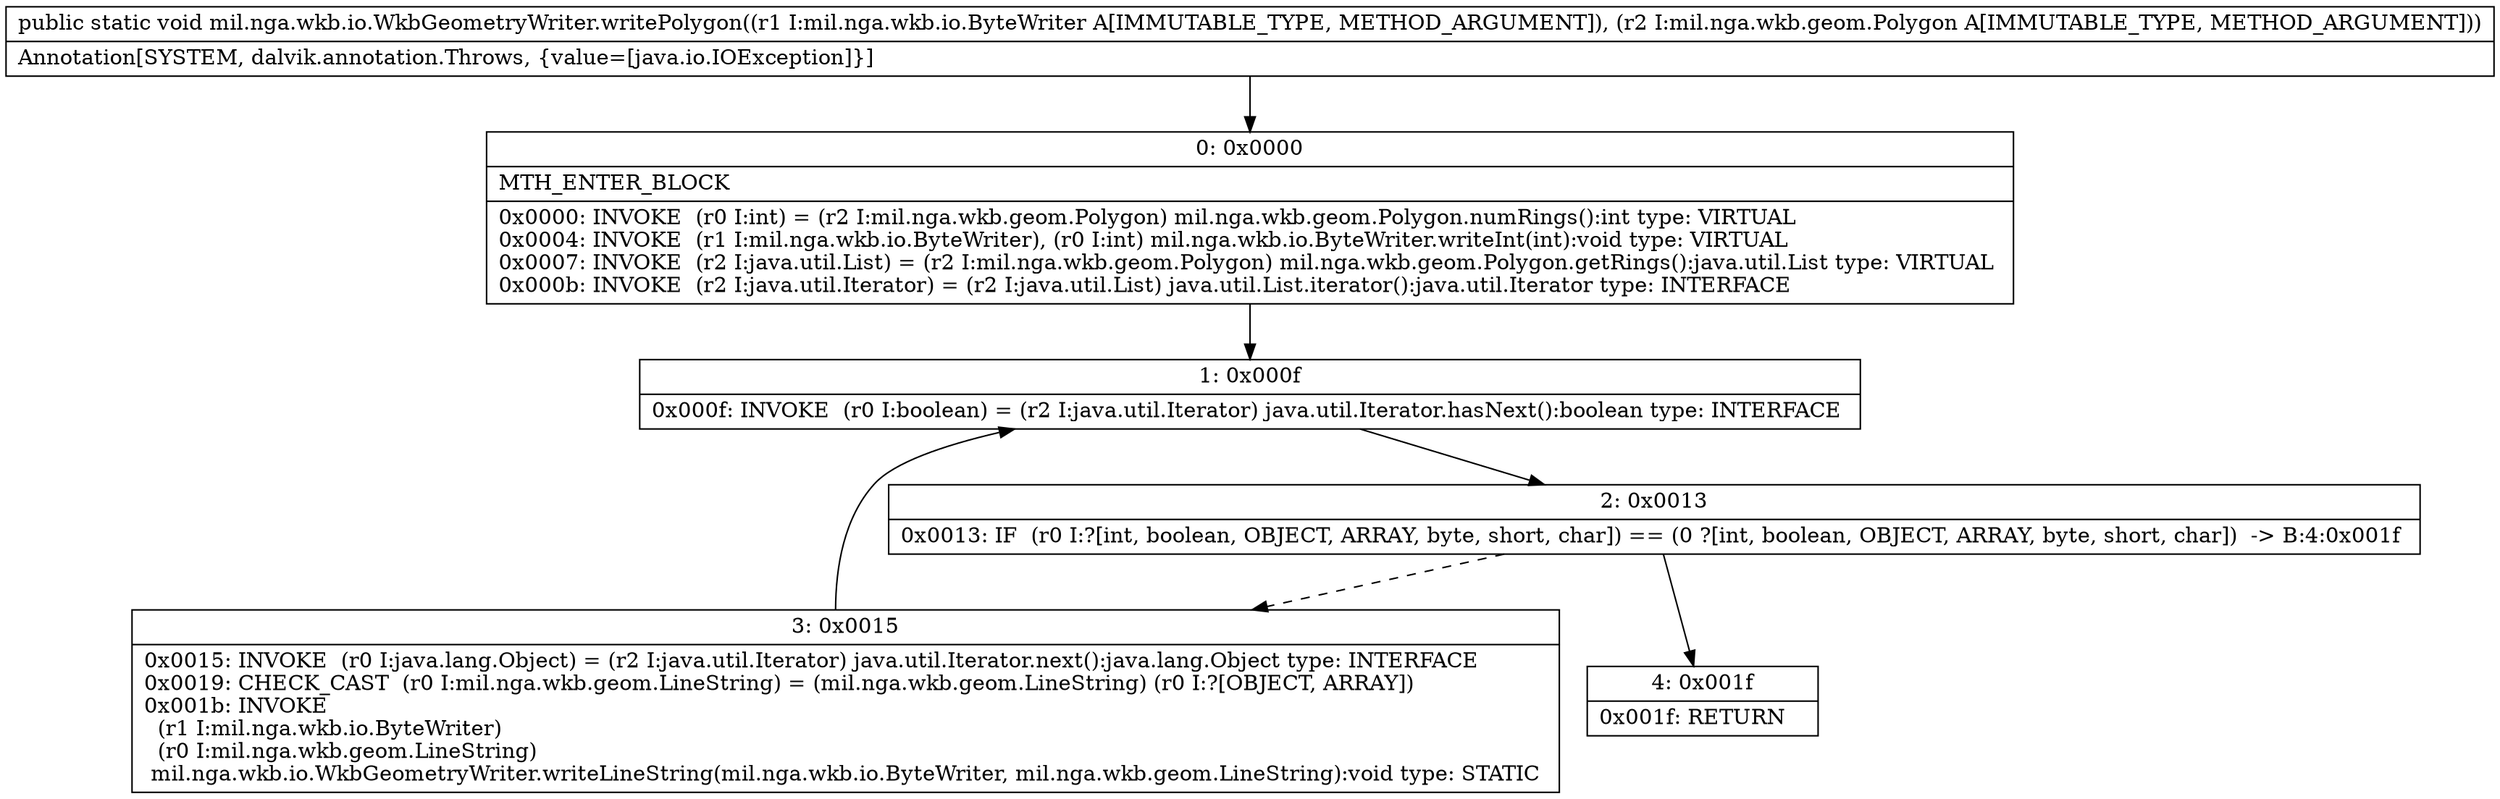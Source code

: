digraph "CFG formil.nga.wkb.io.WkbGeometryWriter.writePolygon(Lmil\/nga\/wkb\/io\/ByteWriter;Lmil\/nga\/wkb\/geom\/Polygon;)V" {
Node_0 [shape=record,label="{0\:\ 0x0000|MTH_ENTER_BLOCK\l|0x0000: INVOKE  (r0 I:int) = (r2 I:mil.nga.wkb.geom.Polygon) mil.nga.wkb.geom.Polygon.numRings():int type: VIRTUAL \l0x0004: INVOKE  (r1 I:mil.nga.wkb.io.ByteWriter), (r0 I:int) mil.nga.wkb.io.ByteWriter.writeInt(int):void type: VIRTUAL \l0x0007: INVOKE  (r2 I:java.util.List) = (r2 I:mil.nga.wkb.geom.Polygon) mil.nga.wkb.geom.Polygon.getRings():java.util.List type: VIRTUAL \l0x000b: INVOKE  (r2 I:java.util.Iterator) = (r2 I:java.util.List) java.util.List.iterator():java.util.Iterator type: INTERFACE \l}"];
Node_1 [shape=record,label="{1\:\ 0x000f|0x000f: INVOKE  (r0 I:boolean) = (r2 I:java.util.Iterator) java.util.Iterator.hasNext():boolean type: INTERFACE \l}"];
Node_2 [shape=record,label="{2\:\ 0x0013|0x0013: IF  (r0 I:?[int, boolean, OBJECT, ARRAY, byte, short, char]) == (0 ?[int, boolean, OBJECT, ARRAY, byte, short, char])  \-\> B:4:0x001f \l}"];
Node_3 [shape=record,label="{3\:\ 0x0015|0x0015: INVOKE  (r0 I:java.lang.Object) = (r2 I:java.util.Iterator) java.util.Iterator.next():java.lang.Object type: INTERFACE \l0x0019: CHECK_CAST  (r0 I:mil.nga.wkb.geom.LineString) = (mil.nga.wkb.geom.LineString) (r0 I:?[OBJECT, ARRAY]) \l0x001b: INVOKE  \l  (r1 I:mil.nga.wkb.io.ByteWriter)\l  (r0 I:mil.nga.wkb.geom.LineString)\l mil.nga.wkb.io.WkbGeometryWriter.writeLineString(mil.nga.wkb.io.ByteWriter, mil.nga.wkb.geom.LineString):void type: STATIC \l}"];
Node_4 [shape=record,label="{4\:\ 0x001f|0x001f: RETURN   \l}"];
MethodNode[shape=record,label="{public static void mil.nga.wkb.io.WkbGeometryWriter.writePolygon((r1 I:mil.nga.wkb.io.ByteWriter A[IMMUTABLE_TYPE, METHOD_ARGUMENT]), (r2 I:mil.nga.wkb.geom.Polygon A[IMMUTABLE_TYPE, METHOD_ARGUMENT]))  | Annotation[SYSTEM, dalvik.annotation.Throws, \{value=[java.io.IOException]\}]\l}"];
MethodNode -> Node_0;
Node_0 -> Node_1;
Node_1 -> Node_2;
Node_2 -> Node_3[style=dashed];
Node_2 -> Node_4;
Node_3 -> Node_1;
}

